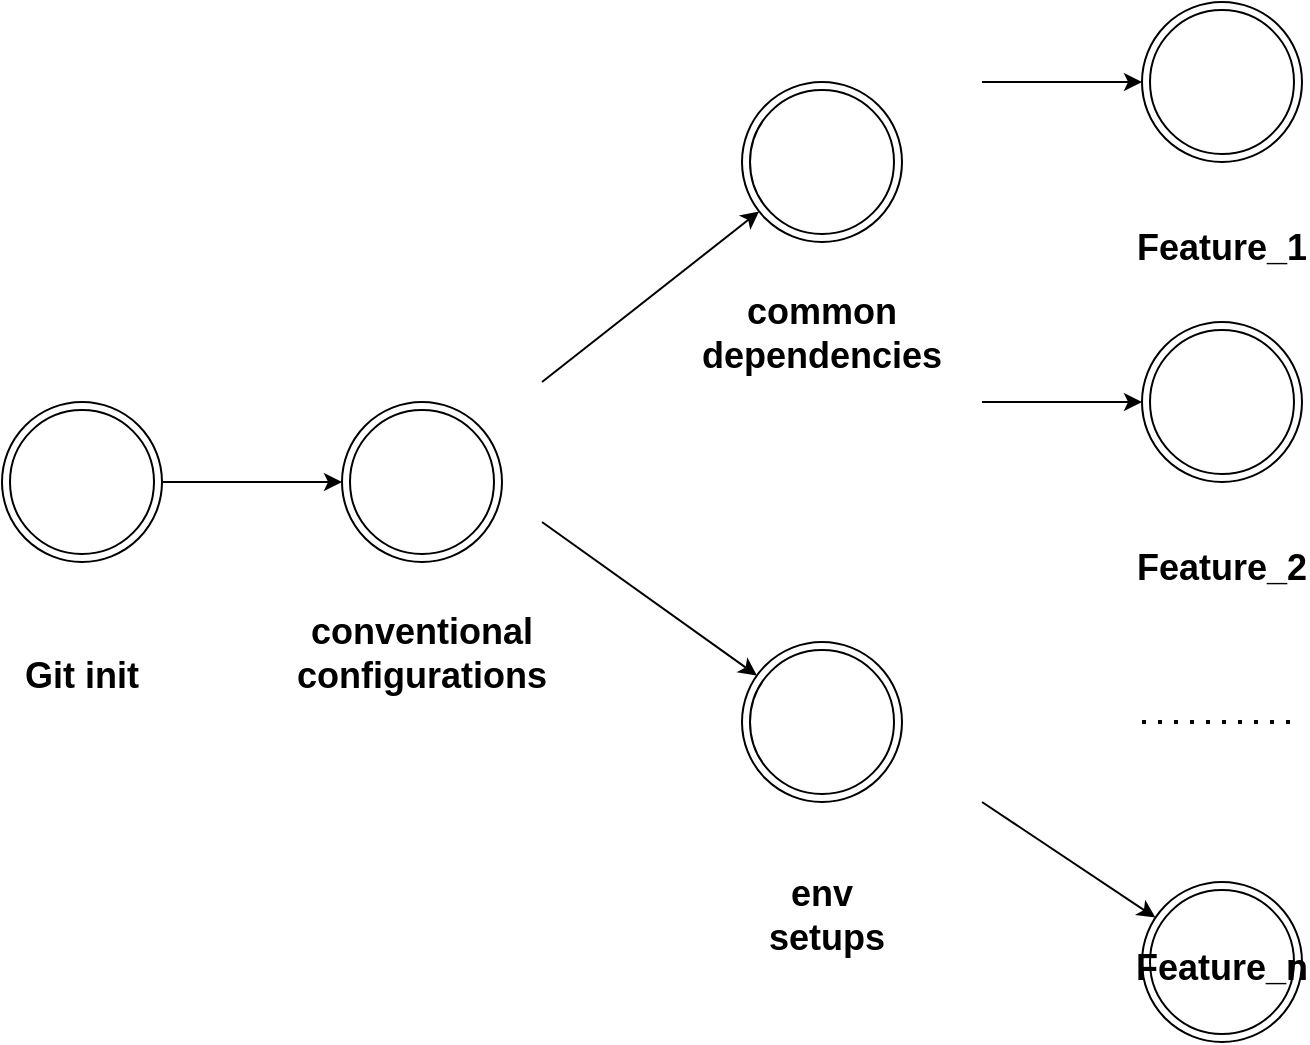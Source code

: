 <mxfile version="20.5.3" type="github">
  <diagram id="bLBjtyjpM0WpkWW456gq" name="Trang-1">
    <mxGraphModel dx="1113" dy="665" grid="1" gridSize="10" guides="1" tooltips="1" connect="1" arrows="1" fold="1" page="1" pageScale="1" pageWidth="827" pageHeight="1169" math="0" shadow="0">
      <root>
        <mxCell id="0" />
        <mxCell id="1" parent="0" />
        <mxCell id="ZzkqqNzEeQaLr0oJew20-4" value="" style="group" vertex="1" connectable="0" parent="1">
          <mxGeometry x="30" y="240" width="80" height="160" as="geometry" />
        </mxCell>
        <mxCell id="ZzkqqNzEeQaLr0oJew20-1" value="" style="ellipse;shape=doubleEllipse;whiteSpace=wrap;html=1;aspect=fixed;" vertex="1" parent="ZzkqqNzEeQaLr0oJew20-4">
          <mxGeometry width="80" height="80" as="geometry" />
        </mxCell>
        <mxCell id="ZzkqqNzEeQaLr0oJew20-3" value="&lt;b&gt;&lt;font style=&quot;font-size: 18px;&quot;&gt;Git init&lt;/font&gt;&lt;/b&gt;" style="text;html=1;strokeColor=none;fillColor=none;align=center;verticalAlign=middle;whiteSpace=wrap;rounded=0;" vertex="1" parent="ZzkqqNzEeQaLr0oJew20-4">
          <mxGeometry y="114.286" width="80" height="45.714" as="geometry" />
        </mxCell>
        <mxCell id="ZzkqqNzEeQaLr0oJew20-7" value="" style="endArrow=classic;html=1;rounded=0;fontSize=18;exitX=1;exitY=0.5;exitDx=0;exitDy=0;entryX=0;entryY=0.5;entryDx=0;entryDy=0;" edge="1" parent="1" source="ZzkqqNzEeQaLr0oJew20-1" target="ZzkqqNzEeQaLr0oJew20-11">
          <mxGeometry width="50" height="50" relative="1" as="geometry">
            <mxPoint x="440" y="330" as="sourcePoint" />
            <mxPoint x="240" y="280" as="targetPoint" />
          </mxGeometry>
        </mxCell>
        <mxCell id="ZzkqqNzEeQaLr0oJew20-10" value="" style="group" vertex="1" connectable="0" parent="1">
          <mxGeometry x="200" y="240" width="80" height="160" as="geometry" />
        </mxCell>
        <mxCell id="ZzkqqNzEeQaLr0oJew20-11" value="" style="ellipse;shape=doubleEllipse;whiteSpace=wrap;html=1;aspect=fixed;" vertex="1" parent="ZzkqqNzEeQaLr0oJew20-10">
          <mxGeometry width="80" height="80" as="geometry" />
        </mxCell>
        <mxCell id="ZzkqqNzEeQaLr0oJew20-12" value="&lt;span style=&quot;font-size: 18px;&quot;&gt;&lt;b&gt;conventional configurations&lt;br&gt;&lt;br&gt;&lt;/b&gt;&lt;/span&gt;" style="text;html=1;strokeColor=none;fillColor=none;align=center;verticalAlign=middle;whiteSpace=wrap;rounded=0;" vertex="1" parent="ZzkqqNzEeQaLr0oJew20-10">
          <mxGeometry y="114.286" width="80" height="45.714" as="geometry" />
        </mxCell>
        <mxCell id="ZzkqqNzEeQaLr0oJew20-13" value="" style="group" vertex="1" connectable="0" parent="1">
          <mxGeometry x="400" y="80" width="80" height="160" as="geometry" />
        </mxCell>
        <mxCell id="ZzkqqNzEeQaLr0oJew20-14" value="" style="ellipse;shape=doubleEllipse;whiteSpace=wrap;html=1;aspect=fixed;" vertex="1" parent="ZzkqqNzEeQaLr0oJew20-13">
          <mxGeometry width="80" height="80" as="geometry" />
        </mxCell>
        <mxCell id="ZzkqqNzEeQaLr0oJew20-15" value="&lt;span style=&quot;font-size: 18px;&quot;&gt;&lt;b&gt;common dependencies&lt;br&gt;&lt;br&gt;&lt;/b&gt;&lt;/span&gt;" style="text;html=1;strokeColor=none;fillColor=none;align=center;verticalAlign=middle;whiteSpace=wrap;rounded=0;" vertex="1" parent="ZzkqqNzEeQaLr0oJew20-13">
          <mxGeometry y="114.286" width="80" height="45.714" as="geometry" />
        </mxCell>
        <mxCell id="ZzkqqNzEeQaLr0oJew20-16" value="" style="group" vertex="1" connectable="0" parent="1">
          <mxGeometry x="400" y="360" width="80" height="160" as="geometry" />
        </mxCell>
        <mxCell id="ZzkqqNzEeQaLr0oJew20-17" value="" style="ellipse;shape=doubleEllipse;whiteSpace=wrap;html=1;aspect=fixed;" vertex="1" parent="ZzkqqNzEeQaLr0oJew20-16">
          <mxGeometry width="80" height="80" as="geometry" />
        </mxCell>
        <mxCell id="ZzkqqNzEeQaLr0oJew20-18" value="&lt;span style=&quot;font-size: 18px;&quot;&gt;&lt;b&gt;env&lt;br&gt;&amp;nbsp;setups&lt;br&gt;&lt;/b&gt;&lt;/span&gt;" style="text;html=1;strokeColor=none;fillColor=none;align=center;verticalAlign=middle;whiteSpace=wrap;rounded=0;" vertex="1" parent="ZzkqqNzEeQaLr0oJew20-16">
          <mxGeometry y="114.286" width="80" height="45.714" as="geometry" />
        </mxCell>
        <mxCell id="ZzkqqNzEeQaLr0oJew20-19" value="" style="group" vertex="1" connectable="0" parent="1">
          <mxGeometry x="600" y="40" width="80" height="160" as="geometry" />
        </mxCell>
        <mxCell id="ZzkqqNzEeQaLr0oJew20-20" value="" style="ellipse;shape=doubleEllipse;whiteSpace=wrap;html=1;aspect=fixed;" vertex="1" parent="ZzkqqNzEeQaLr0oJew20-19">
          <mxGeometry width="80" height="80" as="geometry" />
        </mxCell>
        <mxCell id="ZzkqqNzEeQaLr0oJew20-21" value="&lt;span style=&quot;font-size: 18px;&quot;&gt;&lt;b&gt;Feature_1&lt;br&gt;&lt;/b&gt;&lt;/span&gt;" style="text;html=1;strokeColor=none;fillColor=none;align=center;verticalAlign=middle;whiteSpace=wrap;rounded=0;" vertex="1" parent="ZzkqqNzEeQaLr0oJew20-19">
          <mxGeometry y="99.996" width="80" height="45.714" as="geometry" />
        </mxCell>
        <mxCell id="ZzkqqNzEeQaLr0oJew20-22" value="" style="group" vertex="1" connectable="0" parent="1">
          <mxGeometry x="600" y="200" width="80" height="160" as="geometry" />
        </mxCell>
        <mxCell id="ZzkqqNzEeQaLr0oJew20-23" value="" style="ellipse;shape=doubleEllipse;whiteSpace=wrap;html=1;aspect=fixed;" vertex="1" parent="ZzkqqNzEeQaLr0oJew20-22">
          <mxGeometry width="80" height="80" as="geometry" />
        </mxCell>
        <mxCell id="ZzkqqNzEeQaLr0oJew20-24" value="&lt;span style=&quot;font-size: 18px;&quot;&gt;&lt;b&gt;Feature_2&lt;br&gt;&lt;/b&gt;&lt;/span&gt;" style="text;html=1;strokeColor=none;fillColor=none;align=center;verticalAlign=middle;whiteSpace=wrap;rounded=0;" vertex="1" parent="ZzkqqNzEeQaLr0oJew20-22">
          <mxGeometry y="99.996" width="80" height="45.714" as="geometry" />
        </mxCell>
        <mxCell id="ZzkqqNzEeQaLr0oJew20-25" value="" style="ellipse;shape=doubleEllipse;whiteSpace=wrap;html=1;aspect=fixed;" vertex="1" parent="1">
          <mxGeometry x="600" y="480" width="80" height="80" as="geometry" />
        </mxCell>
        <mxCell id="ZzkqqNzEeQaLr0oJew20-26" value="&lt;span style=&quot;font-size: 18px;&quot;&gt;&lt;b&gt;Feature_n&lt;br&gt;&lt;/b&gt;&lt;/span&gt;" style="text;html=1;strokeColor=none;fillColor=none;align=center;verticalAlign=middle;whiteSpace=wrap;rounded=0;" vertex="1" parent="1">
          <mxGeometry x="600" y="499.996" width="80" height="45.714" as="geometry" />
        </mxCell>
        <mxCell id="ZzkqqNzEeQaLr0oJew20-27" value="" style="endArrow=classic;html=1;rounded=0;fontSize=18;" edge="1" parent="1" target="ZzkqqNzEeQaLr0oJew20-14">
          <mxGeometry width="50" height="50" relative="1" as="geometry">
            <mxPoint x="300" y="230" as="sourcePoint" />
            <mxPoint x="490" y="350" as="targetPoint" />
          </mxGeometry>
        </mxCell>
        <mxCell id="ZzkqqNzEeQaLr0oJew20-29" value="" style="endArrow=classic;html=1;rounded=0;fontSize=18;" edge="1" parent="1" target="ZzkqqNzEeQaLr0oJew20-17">
          <mxGeometry width="50" height="50" relative="1" as="geometry">
            <mxPoint x="300" y="300" as="sourcePoint" />
            <mxPoint x="490" y="350" as="targetPoint" />
          </mxGeometry>
        </mxCell>
        <mxCell id="ZzkqqNzEeQaLr0oJew20-30" value="" style="endArrow=classic;html=1;rounded=0;fontSize=18;" edge="1" parent="1" target="ZzkqqNzEeQaLr0oJew20-20">
          <mxGeometry width="50" height="50" relative="1" as="geometry">
            <mxPoint x="520" y="80" as="sourcePoint" />
            <mxPoint x="490" y="350" as="targetPoint" />
          </mxGeometry>
        </mxCell>
        <mxCell id="ZzkqqNzEeQaLr0oJew20-31" value="" style="endArrow=classic;html=1;rounded=0;fontSize=18;" edge="1" parent="1" target="ZzkqqNzEeQaLr0oJew20-23">
          <mxGeometry width="50" height="50" relative="1" as="geometry">
            <mxPoint x="520" y="240" as="sourcePoint" />
            <mxPoint x="490" y="350" as="targetPoint" />
          </mxGeometry>
        </mxCell>
        <mxCell id="ZzkqqNzEeQaLr0oJew20-32" value="" style="endArrow=classic;html=1;rounded=0;fontSize=18;" edge="1" parent="1" target="ZzkqqNzEeQaLr0oJew20-25">
          <mxGeometry width="50" height="50" relative="1" as="geometry">
            <mxPoint x="520" y="440" as="sourcePoint" />
            <mxPoint x="490" y="350" as="targetPoint" />
          </mxGeometry>
        </mxCell>
        <mxCell id="ZzkqqNzEeQaLr0oJew20-33" value="" style="endArrow=none;dashed=1;html=1;dashPattern=1 3;strokeWidth=2;rounded=0;fontSize=18;" edge="1" parent="1">
          <mxGeometry width="50" height="50" relative="1" as="geometry">
            <mxPoint x="600" y="400" as="sourcePoint" />
            <mxPoint x="680" y="400" as="targetPoint" />
          </mxGeometry>
        </mxCell>
      </root>
    </mxGraphModel>
  </diagram>
</mxfile>
